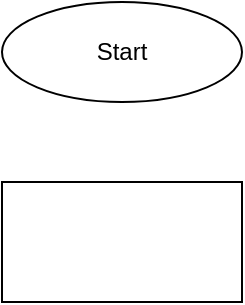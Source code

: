 <mxfile>
    <diagram id="dyCV9b_fIBOe3-fUKDGO" name="Page-1">
        <mxGraphModel dx="662" dy="1580" grid="1" gridSize="10" guides="1" tooltips="1" connect="1" arrows="1" fold="1" page="1" pageScale="1" pageWidth="850" pageHeight="1100" math="0" shadow="0">
            <root>
                <mxCell id="0"/>
                <mxCell id="1" parent="0"/>
                <mxCell id="2" value="Start" style="ellipse;whiteSpace=wrap;html=1;" vertex="1" parent="1">
                    <mxGeometry x="220" y="-1070" width="120" height="50" as="geometry"/>
                </mxCell>
                <mxCell id="3" value="" style="rounded=0;whiteSpace=wrap;html=1;" vertex="1" parent="1">
                    <mxGeometry x="220" y="-980" width="120" height="60" as="geometry"/>
                </mxCell>
            </root>
        </mxGraphModel>
    </diagram>
</mxfile>